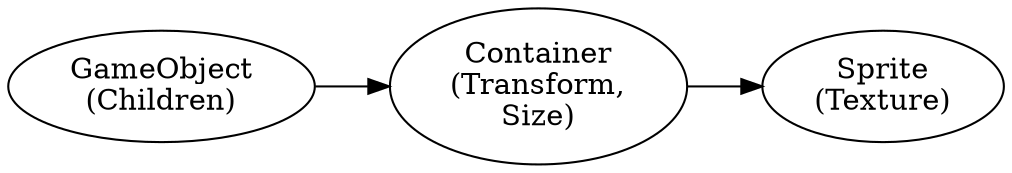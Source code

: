 digraph ClassTree {
    graph [rankdir=LR]

    GameObject[label="GameObject\n(Children)"]
    Container[label="Container\n(Transform,\nSize)"]
    Sprite[label="Sprite\n(Texture)"]

    GameObject -> Container -> Sprite
}